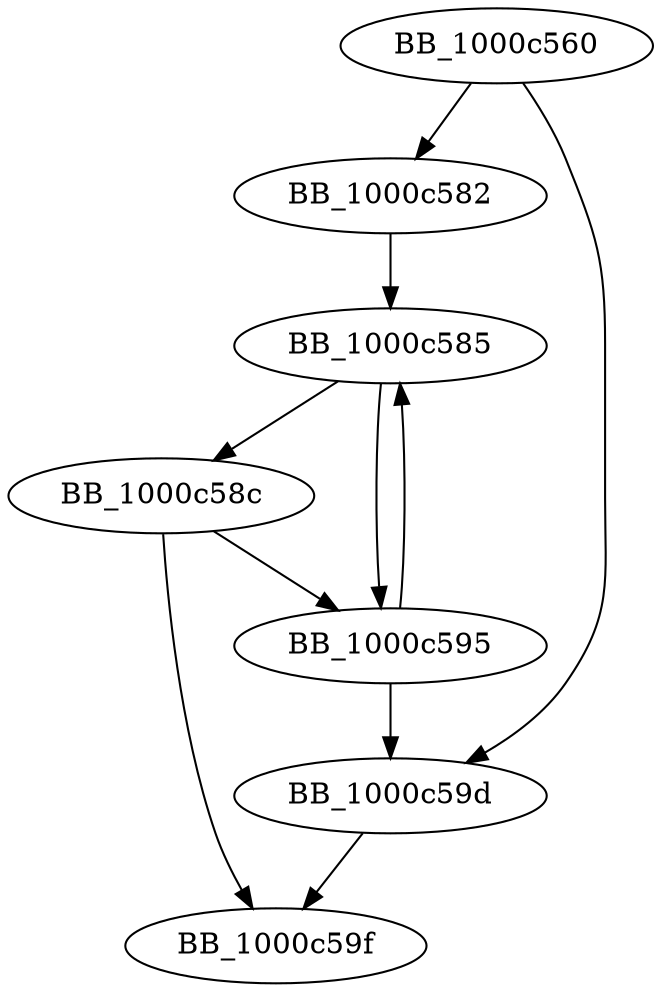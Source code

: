 DiGraph __FindPESection{
BB_1000c560->BB_1000c582
BB_1000c560->BB_1000c59d
BB_1000c582->BB_1000c585
BB_1000c585->BB_1000c58c
BB_1000c585->BB_1000c595
BB_1000c58c->BB_1000c595
BB_1000c58c->BB_1000c59f
BB_1000c595->BB_1000c585
BB_1000c595->BB_1000c59d
BB_1000c59d->BB_1000c59f
}
